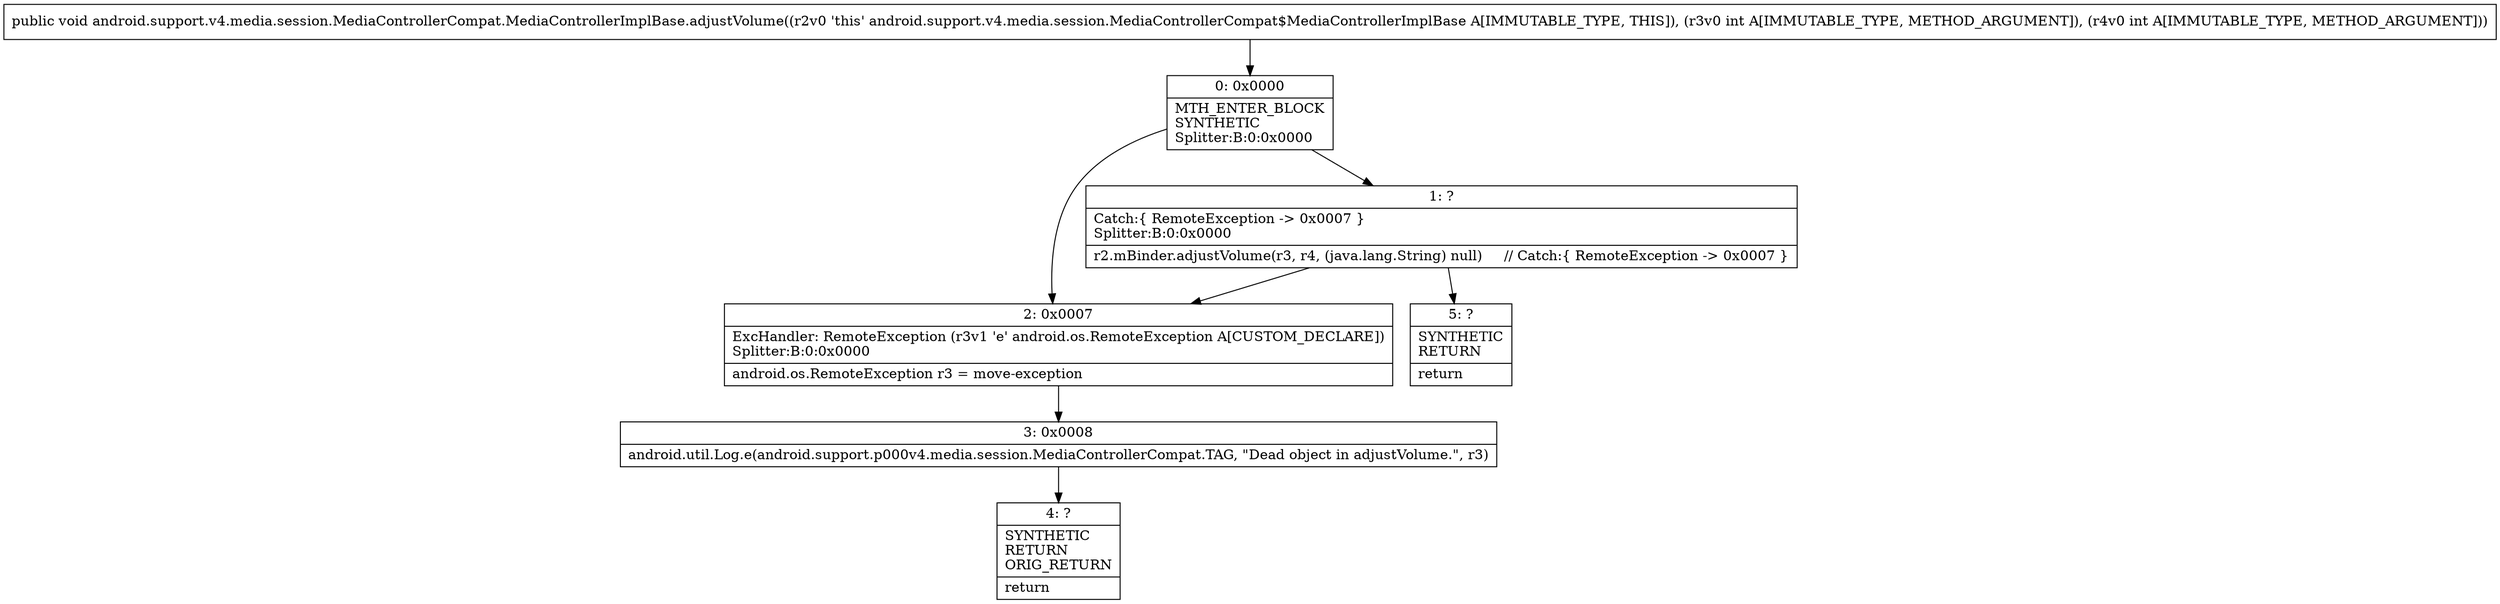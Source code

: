 digraph "CFG forandroid.support.v4.media.session.MediaControllerCompat.MediaControllerImplBase.adjustVolume(II)V" {
Node_0 [shape=record,label="{0\:\ 0x0000|MTH_ENTER_BLOCK\lSYNTHETIC\lSplitter:B:0:0x0000\l}"];
Node_1 [shape=record,label="{1\:\ ?|Catch:\{ RemoteException \-\> 0x0007 \}\lSplitter:B:0:0x0000\l|r2.mBinder.adjustVolume(r3, r4, (java.lang.String) null)     \/\/ Catch:\{ RemoteException \-\> 0x0007 \}\l}"];
Node_2 [shape=record,label="{2\:\ 0x0007|ExcHandler: RemoteException (r3v1 'e' android.os.RemoteException A[CUSTOM_DECLARE])\lSplitter:B:0:0x0000\l|android.os.RemoteException r3 = move\-exception\l}"];
Node_3 [shape=record,label="{3\:\ 0x0008|android.util.Log.e(android.support.p000v4.media.session.MediaControllerCompat.TAG, \"Dead object in adjustVolume.\", r3)\l}"];
Node_4 [shape=record,label="{4\:\ ?|SYNTHETIC\lRETURN\lORIG_RETURN\l|return\l}"];
Node_5 [shape=record,label="{5\:\ ?|SYNTHETIC\lRETURN\l|return\l}"];
MethodNode[shape=record,label="{public void android.support.v4.media.session.MediaControllerCompat.MediaControllerImplBase.adjustVolume((r2v0 'this' android.support.v4.media.session.MediaControllerCompat$MediaControllerImplBase A[IMMUTABLE_TYPE, THIS]), (r3v0 int A[IMMUTABLE_TYPE, METHOD_ARGUMENT]), (r4v0 int A[IMMUTABLE_TYPE, METHOD_ARGUMENT])) }"];
MethodNode -> Node_0;
Node_0 -> Node_1;
Node_0 -> Node_2;
Node_1 -> Node_2;
Node_1 -> Node_5;
Node_2 -> Node_3;
Node_3 -> Node_4;
}

